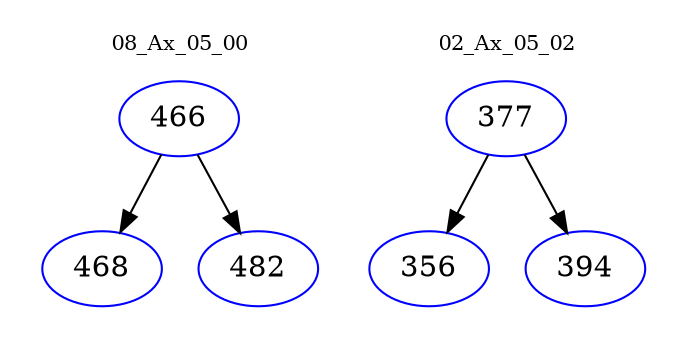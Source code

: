 digraph{
subgraph cluster_0 {
color = white
label = "08_Ax_05_00";
fontsize=10;
T0_466 [label="466", color="blue"]
T0_466 -> T0_468 [color="black"]
T0_468 [label="468", color="blue"]
T0_466 -> T0_482 [color="black"]
T0_482 [label="482", color="blue"]
}
subgraph cluster_1 {
color = white
label = "02_Ax_05_02";
fontsize=10;
T1_377 [label="377", color="blue"]
T1_377 -> T1_356 [color="black"]
T1_356 [label="356", color="blue"]
T1_377 -> T1_394 [color="black"]
T1_394 [label="394", color="blue"]
}
}
